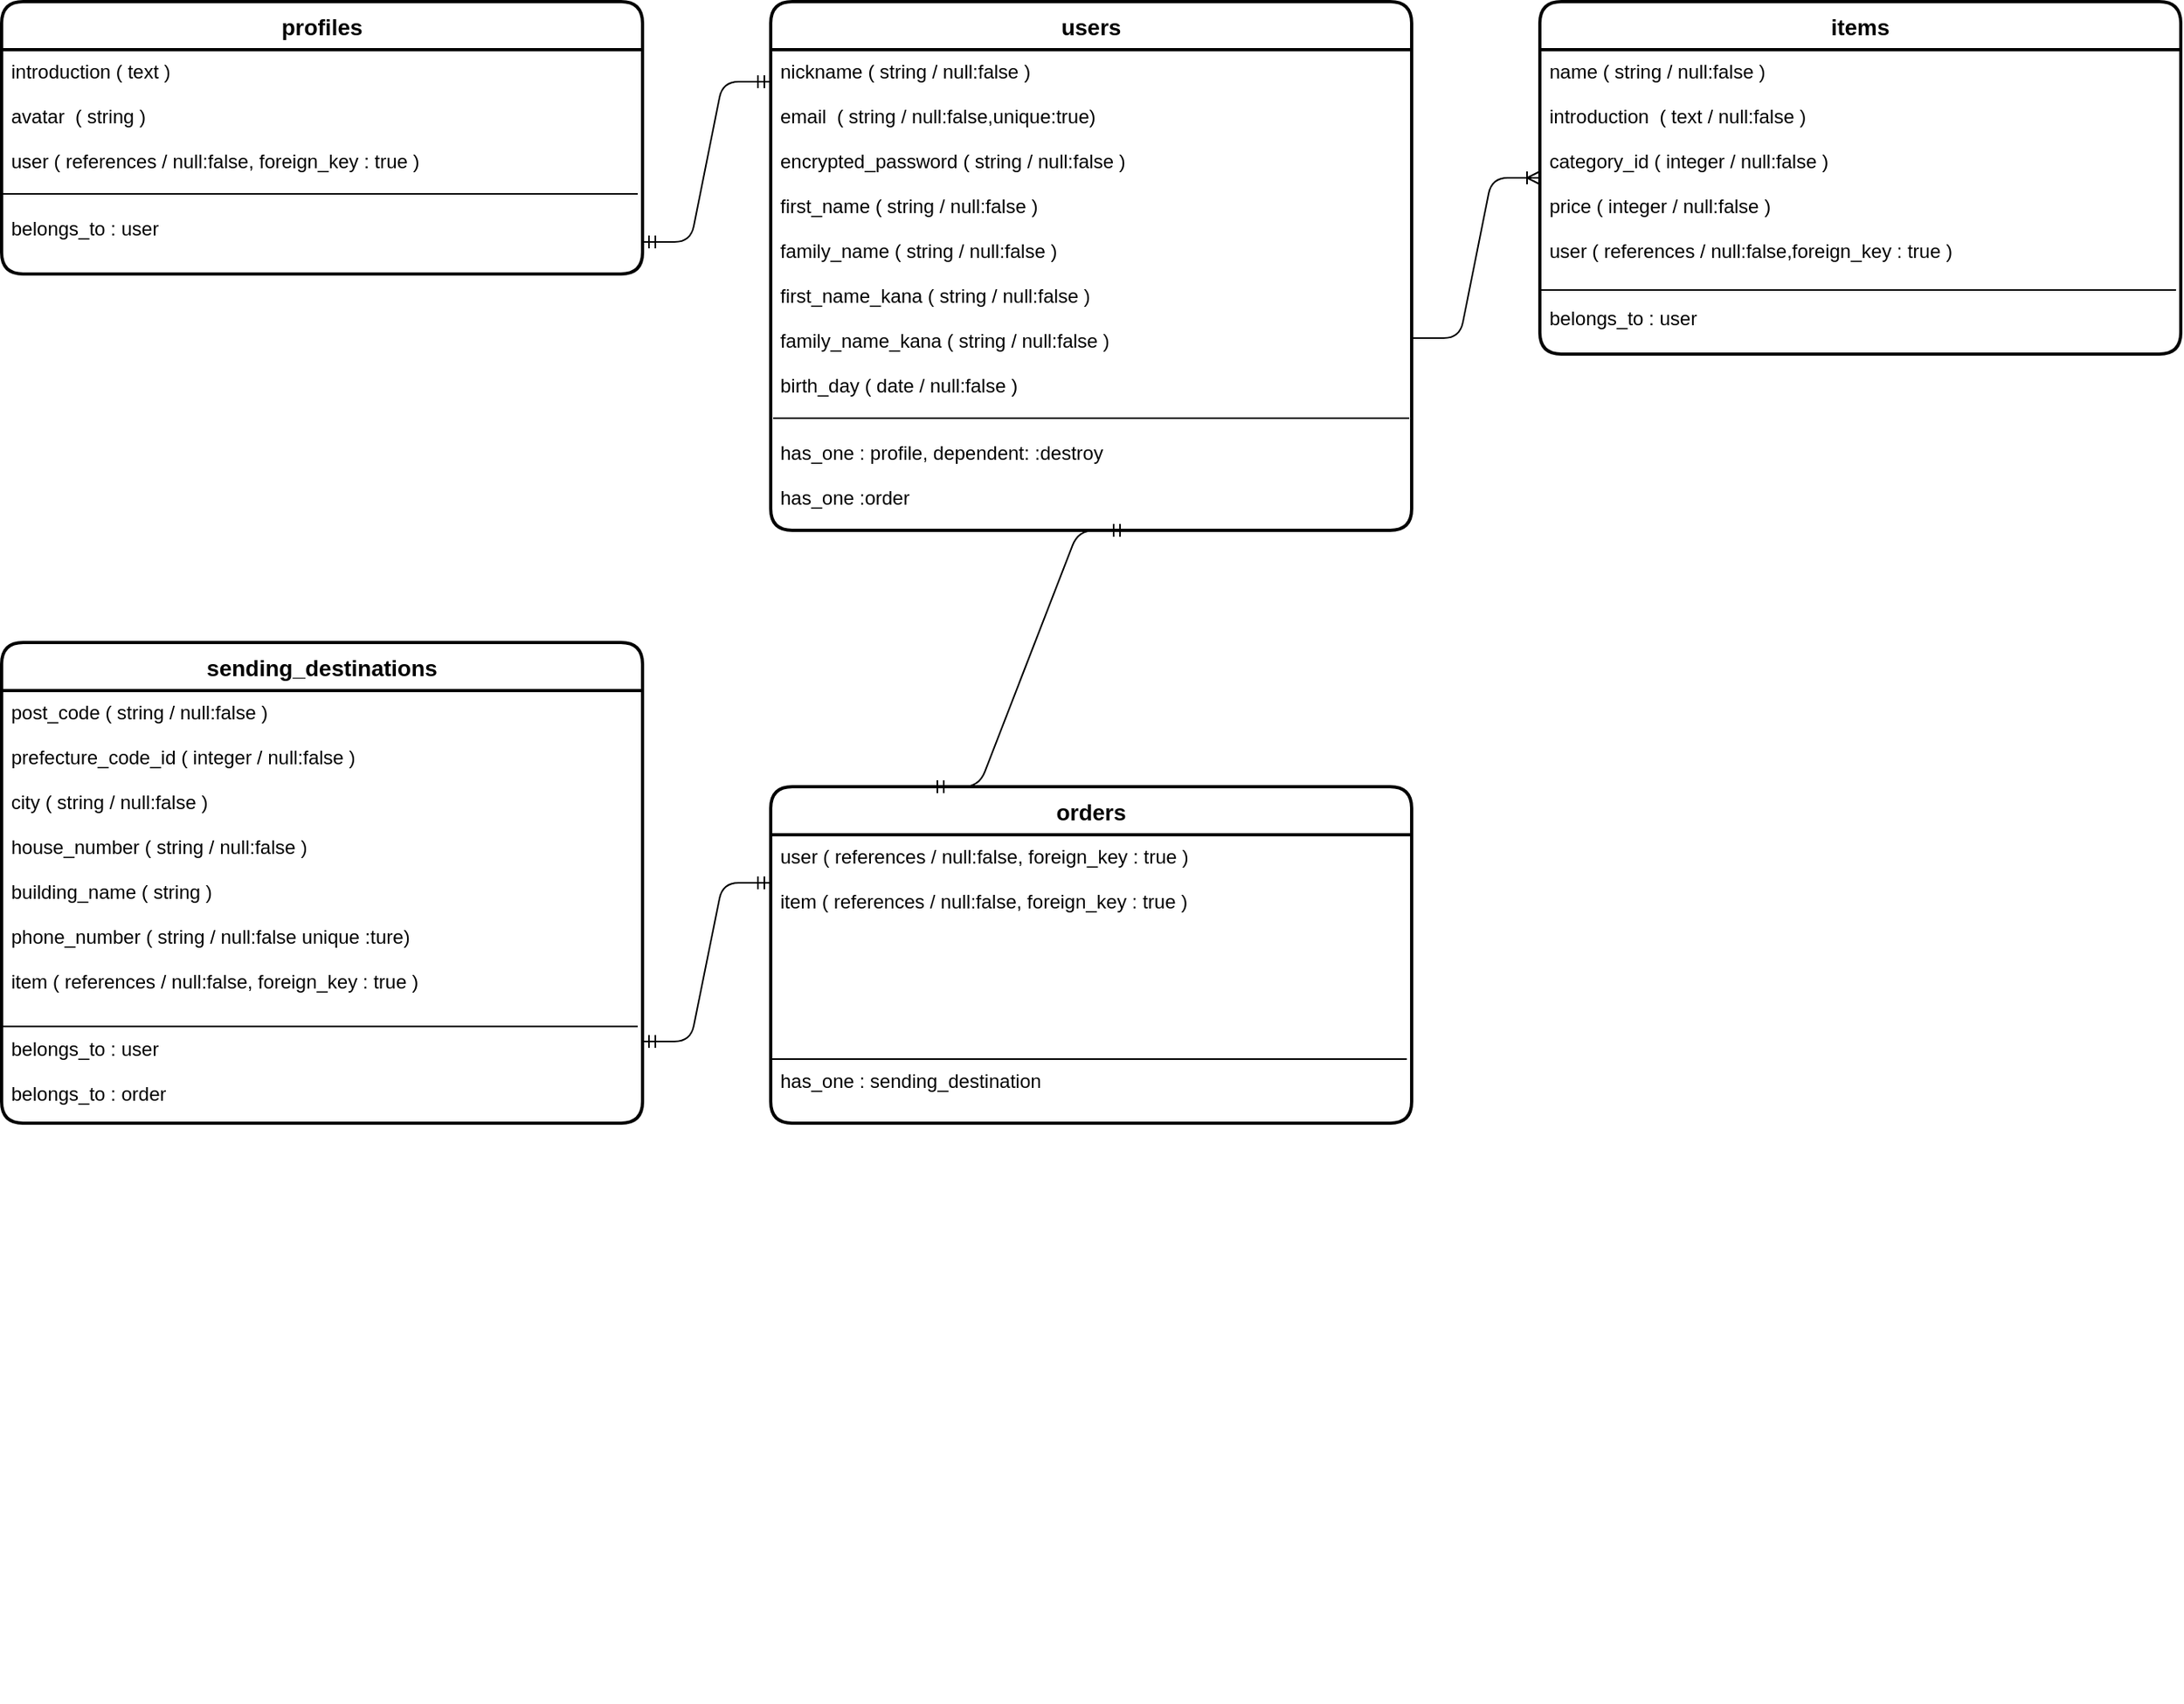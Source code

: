 <mxfile version="13.10.0" type="embed">
    <diagram id="O7533EYIqYoyhk6JIRFR" name="Page-1">
        <mxGraphModel dx="1577" dy="2020" grid="1" gridSize="10" guides="1" tooltips="1" connect="1" arrows="1" fold="1" page="0" pageScale="1" pageWidth="1169" pageHeight="827" math="0" shadow="0">
            <root>
                <mxCell id="0"/>
                <mxCell id="1" parent="0"/>
                <mxCell id="252" value="" style="endArrow=none;html=1;fontSize=18;" parent="1" edge="1">
                    <mxGeometry width="50" height="50" relative="1" as="geometry">
                        <mxPoint x="445" y="140" as="sourcePoint"/>
                        <mxPoint x="445.0" y="140" as="targetPoint"/>
                    </mxGeometry>
                </mxCell>
                <mxCell id="291" value="users" style="swimlane;childLayout=stackLayout;horizontal=1;startSize=30;horizontalStack=0;rounded=1;fontSize=14;fontStyle=1;strokeWidth=2;resizeParent=0;resizeLast=1;shadow=0;dashed=0;align=center;" parent="1" vertex="1">
                    <mxGeometry x="120" y="-920" width="400" height="330" as="geometry"/>
                </mxCell>
                <mxCell id="292" value="nickname ( string / null:false )&#10;&#10;email  ( string / null:false,unique:true)&#10;&#10;encrypted_password ( string / null:false )&#10;&#10;first_name ( string / null:false )&#10;&#10;family_name ( string / null:false )&#10;&#10;first_name_kana ( string / null:false )&#10;&#10;family_name_kana ( string / null:false )&#10;&#10;birth_day ( date / null:false )&#10;&#10;&#10;has_one : profile, dependent: :destroy &#10;&#10;has_one :order&#10;&#10;&#10;" style="align=left;strokeColor=none;fillColor=none;spacingLeft=4;fontSize=12;verticalAlign=top;resizable=0;rotatable=0;part=1;" parent="291" vertex="1">
                    <mxGeometry y="30" width="400" height="300" as="geometry"/>
                </mxCell>
                <mxCell id="303" value="" style="endArrow=none;html=1;rounded=0;fontSize=18;" parent="291" edge="1">
                    <mxGeometry relative="1" as="geometry">
                        <mxPoint x="398.5" y="260" as="sourcePoint"/>
                        <mxPoint x="398.5" y="260" as="targetPoint"/>
                        <Array as="points">
                            <mxPoint x="1.5" y="260"/>
                            <mxPoint x="208.5" y="260"/>
                        </Array>
                    </mxGeometry>
                </mxCell>
                <mxCell id="306" value="profiles" style="swimlane;childLayout=stackLayout;horizontal=1;startSize=30;horizontalStack=0;rounded=1;fontSize=14;fontStyle=1;strokeWidth=2;resizeParent=0;resizeLast=1;shadow=0;dashed=0;align=center;" parent="1" vertex="1">
                    <mxGeometry x="-360" y="-920" width="400" height="170" as="geometry"/>
                </mxCell>
                <mxCell id="308" value="" style="endArrow=none;html=1;rounded=0;fontSize=18;" parent="306" edge="1">
                    <mxGeometry relative="1" as="geometry">
                        <mxPoint x="397" y="120" as="sourcePoint"/>
                        <mxPoint x="397" y="120" as="targetPoint"/>
                        <Array as="points">
                            <mxPoint y="120"/>
                        </Array>
                    </mxGeometry>
                </mxCell>
                <mxCell id="307" value="introduction ( text )&#10;&#10;avatar  ( string )&#10;&#10;user ( references / null:false, foreign_key : true )&#10;&#10;&#10;belongs_to : user&#10;&#10;&#10;" style="align=left;strokeColor=none;fillColor=none;spacingLeft=4;fontSize=12;verticalAlign=top;resizable=0;rotatable=0;part=1;" parent="306" vertex="1">
                    <mxGeometry y="30" width="400" height="140" as="geometry"/>
                </mxCell>
                <mxCell id="310" value="items" style="swimlane;childLayout=stackLayout;horizontal=1;startSize=30;horizontalStack=0;rounded=1;fontSize=14;fontStyle=1;strokeWidth=2;resizeParent=0;resizeLast=1;shadow=0;dashed=0;align=center;" parent="1" vertex="1">
                    <mxGeometry x="600" y="-920" width="400" height="220" as="geometry"/>
                </mxCell>
                <mxCell id="312" value="" style="endArrow=none;html=1;rounded=0;fontSize=18;" parent="310" edge="1">
                    <mxGeometry relative="1" as="geometry">
                        <mxPoint x="397" y="180" as="sourcePoint"/>
                        <mxPoint x="397" y="180" as="targetPoint"/>
                        <Array as="points">
                            <mxPoint y="180"/>
                        </Array>
                    </mxGeometry>
                </mxCell>
                <mxCell id="311" value="name ( string / null:false )&#10;&#10;introduction  ( text / null:false )&#10;&#10;category_id ( integer / null:false )&#10;&#10;price ( integer / null:false )&#10;&#10;user ( references / null:false,foreign_key : true )&#10;&#10; &#10;belongs_to : user&#10;&#10;&#10;&#10;&#10;&#10;" style="align=left;strokeColor=none;fillColor=none;spacingLeft=4;fontSize=12;verticalAlign=top;resizable=0;rotatable=0;part=1;" parent="310" vertex="1">
                    <mxGeometry y="30" width="400" height="190" as="geometry"/>
                </mxCell>
                <mxCell id="313" value="sending_destinations" style="swimlane;childLayout=stackLayout;horizontal=1;startSize=30;horizontalStack=0;rounded=1;fontSize=14;fontStyle=1;strokeWidth=2;resizeParent=0;resizeLast=1;shadow=0;dashed=0;align=center;" parent="1" vertex="1">
                    <mxGeometry x="-360" y="-520" width="400" height="300" as="geometry"/>
                </mxCell>
                <mxCell id="315" value="" style="endArrow=none;html=1;rounded=0;fontSize=18;" parent="313" edge="1">
                    <mxGeometry relative="1" as="geometry">
                        <mxPoint x="397" y="239.6" as="sourcePoint"/>
                        <mxPoint x="397" y="239.6" as="targetPoint"/>
                        <Array as="points">
                            <mxPoint y="239.6"/>
                        </Array>
                    </mxGeometry>
                </mxCell>
                <mxCell id="314" value="post_code ( string / null:false )&#10;&#10;prefecture_code_id ( integer / null:false )&#10;&#10;city ( string / null:false )&#10;&#10;house_number ( string / null:false )&#10;&#10;building_name ( string )&#10;&#10;phone_number ( string / null:false unique :ture)&#10;&#10;item ( references / null:false, foreign_key : true )&#10;&#10;&#10;belongs_to : user&#10;&#10;belongs_to : order&#10;&#10;&#10;&#10;" style="align=left;strokeColor=none;fillColor=none;spacingLeft=4;fontSize=12;verticalAlign=top;resizable=0;rotatable=0;part=1;" parent="313" vertex="1">
                    <mxGeometry y="30" width="400" height="270" as="geometry"/>
                </mxCell>
                <mxCell id="316" value="orders" style="swimlane;childLayout=stackLayout;horizontal=1;startSize=30;horizontalStack=0;rounded=1;fontSize=14;fontStyle=1;strokeWidth=2;resizeParent=0;resizeLast=1;shadow=0;dashed=0;align=center;" parent="1" vertex="1">
                    <mxGeometry x="120" y="-430" width="400" height="210" as="geometry"/>
                </mxCell>
                <mxCell id="318" value="" style="endArrow=none;html=1;rounded=0;fontSize=18;" parent="316" edge="1">
                    <mxGeometry relative="1" as="geometry">
                        <mxPoint x="397" y="170" as="sourcePoint"/>
                        <mxPoint x="397" y="170" as="targetPoint"/>
                        <Array as="points">
                            <mxPoint y="170"/>
                        </Array>
                    </mxGeometry>
                </mxCell>
                <mxCell id="317" value="user ( references / null:false, foreign_key : true )&#10;&#10;item ( references / null:false, foreign_key : true )&#10;&#10;&#10;&#10;&#10;&#10;&#10;&#10;has_one : sending_destination&#10;&#10;&#10;" style="align=left;strokeColor=none;fillColor=none;spacingLeft=4;fontSize=12;verticalAlign=top;resizable=0;rotatable=0;part=1;" parent="316" vertex="1">
                    <mxGeometry y="30" width="400" height="180" as="geometry"/>
                </mxCell>
                <mxCell id="325" value="" style="edgeStyle=entityRelationEdgeStyle;fontSize=12;html=1;endArrow=ERmandOne;startArrow=ERmandOne;" edge="1" parent="1">
                    <mxGeometry width="100" height="100" relative="1" as="geometry">
                        <mxPoint x="40" y="-770" as="sourcePoint"/>
                        <mxPoint x="120" y="-870" as="targetPoint"/>
                    </mxGeometry>
                </mxCell>
                <mxCell id="327" value="" style="edgeStyle=entityRelationEdgeStyle;fontSize=12;html=1;endArrow=ERmandOne;startArrow=ERmandOne;exitX=1;exitY=0.811;exitDx=0;exitDy=0;exitPerimeter=0;" edge="1" parent="1" source="314">
                    <mxGeometry width="100" height="100" relative="1" as="geometry">
                        <mxPoint x="50" y="-270" as="sourcePoint"/>
                        <mxPoint x="120" y="-370" as="targetPoint"/>
                    </mxGeometry>
                </mxCell>
                <mxCell id="329" value="" style="edgeStyle=entityRelationEdgeStyle;fontSize=12;html=1;endArrow=ERoneToMany;" edge="1" parent="1">
                    <mxGeometry width="100" height="100" relative="1" as="geometry">
                        <mxPoint x="520" y="-710" as="sourcePoint"/>
                        <mxPoint x="600" y="-810" as="targetPoint"/>
                    </mxGeometry>
                </mxCell>
                <mxCell id="330" value="" style="edgeStyle=entityRelationEdgeStyle;fontSize=12;html=1;endArrow=ERmandOne;startArrow=ERmandOne;exitX=0.25;exitY=0;exitDx=0;exitDy=0;" edge="1" parent="1" source="316">
                    <mxGeometry width="100" height="100" relative="1" as="geometry">
                        <mxPoint x="220" y="-460" as="sourcePoint"/>
                        <mxPoint x="342" y="-590" as="targetPoint"/>
                    </mxGeometry>
                </mxCell>
            </root>
        </mxGraphModel>
    </diagram>
</mxfile>